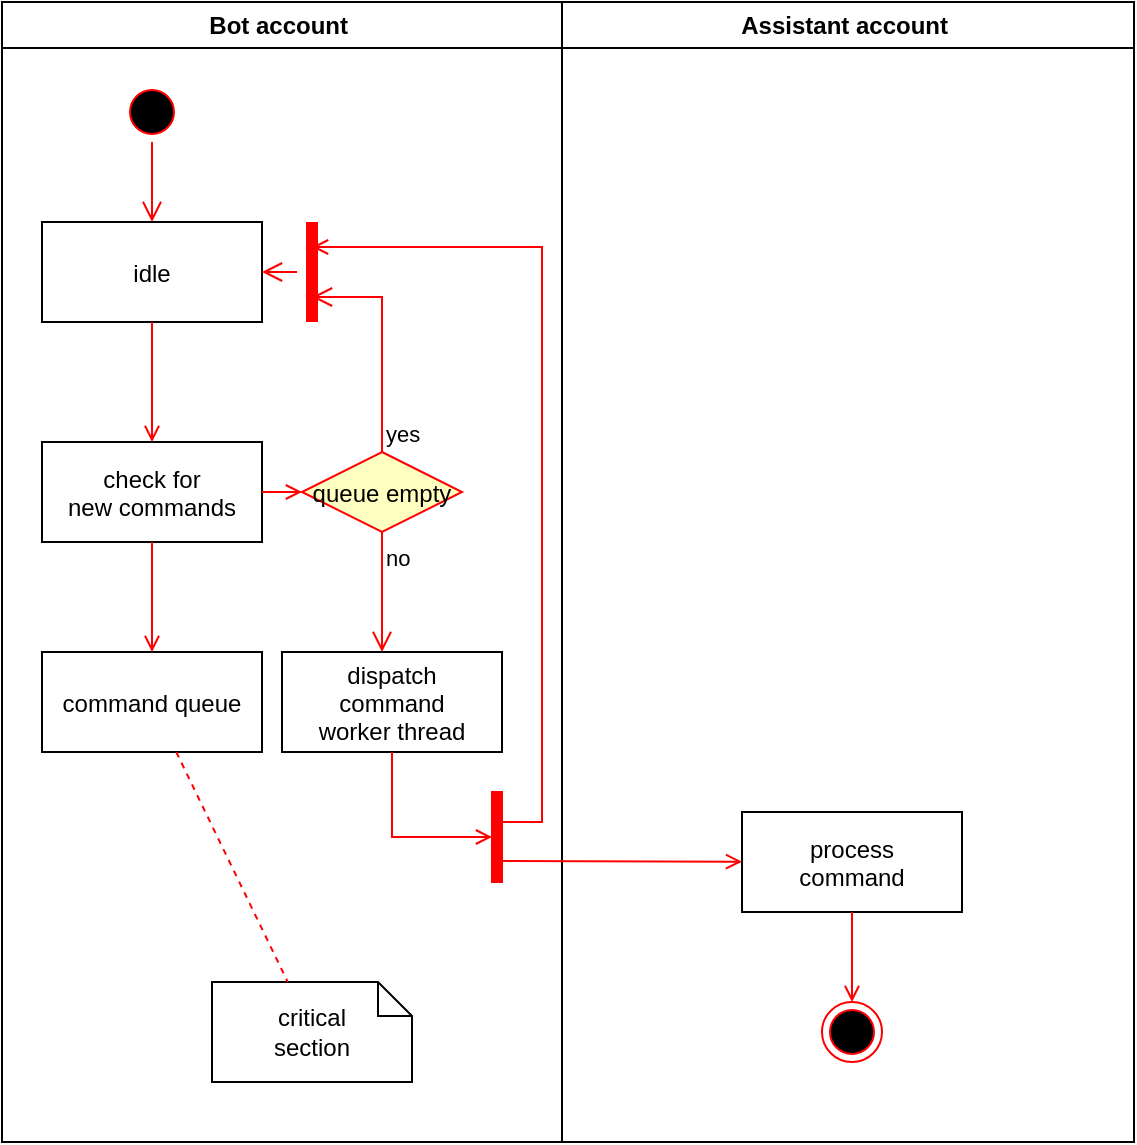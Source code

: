 <mxfile version="20.4.1" type="github">
  <diagram id="2DUmAV6tofM4kdRj5UmX" name="Page-1">
    <mxGraphModel dx="568" dy="1080" grid="0" gridSize="10" guides="1" tooltips="1" connect="1" arrows="1" fold="1" page="0" pageScale="1" pageWidth="827" pageHeight="1169" math="0" shadow="0">
      <root>
        <mxCell id="0" />
        <mxCell id="1" parent="0" />
        <mxCell id="9tlqeo48AEgScgQkNxMF-10" value="Bot account " style="swimlane;whiteSpace=wrap;hachureGap=4;" vertex="1" parent="1">
          <mxGeometry x="300" y="20" width="280" height="570" as="geometry" />
        </mxCell>
        <mxCell id="9tlqeo48AEgScgQkNxMF-11" value="" style="ellipse;shape=startState;fillColor=#000000;strokeColor=#ff0000;hachureGap=4;" vertex="1" parent="9tlqeo48AEgScgQkNxMF-10">
          <mxGeometry x="60" y="40" width="30" height="30" as="geometry" />
        </mxCell>
        <mxCell id="9tlqeo48AEgScgQkNxMF-12" value="" style="edgeStyle=elbowEdgeStyle;elbow=horizontal;verticalAlign=bottom;endArrow=open;endSize=8;strokeColor=#FF0000;endFill=1;rounded=0" edge="1" parent="9tlqeo48AEgScgQkNxMF-10" source="9tlqeo48AEgScgQkNxMF-11" target="9tlqeo48AEgScgQkNxMF-13">
          <mxGeometry x="40" y="20" as="geometry">
            <mxPoint x="55" y="90" as="targetPoint" />
          </mxGeometry>
        </mxCell>
        <mxCell id="9tlqeo48AEgScgQkNxMF-13" value="idle" style="hachureGap=4;" vertex="1" parent="9tlqeo48AEgScgQkNxMF-10">
          <mxGeometry x="20" y="110" width="110" height="50" as="geometry" />
        </mxCell>
        <mxCell id="9tlqeo48AEgScgQkNxMF-14" value="check for &#xa;new commands" style="hachureGap=4;" vertex="1" parent="9tlqeo48AEgScgQkNxMF-10">
          <mxGeometry x="20" y="220" width="110" height="50" as="geometry" />
        </mxCell>
        <mxCell id="9tlqeo48AEgScgQkNxMF-15" value="" style="endArrow=open;strokeColor=#FF0000;endFill=1;rounded=0" edge="1" parent="9tlqeo48AEgScgQkNxMF-10" source="9tlqeo48AEgScgQkNxMF-13" target="9tlqeo48AEgScgQkNxMF-14">
          <mxGeometry relative="1" as="geometry" />
        </mxCell>
        <mxCell id="9tlqeo48AEgScgQkNxMF-16" value="command queue" style="hachureGap=4;" vertex="1" parent="9tlqeo48AEgScgQkNxMF-10">
          <mxGeometry x="20" y="325" width="110" height="50" as="geometry" />
        </mxCell>
        <mxCell id="9tlqeo48AEgScgQkNxMF-17" value="" style="endArrow=open;strokeColor=#FF0000;endFill=1;rounded=0" edge="1" parent="9tlqeo48AEgScgQkNxMF-10" source="9tlqeo48AEgScgQkNxMF-14" target="9tlqeo48AEgScgQkNxMF-16">
          <mxGeometry relative="1" as="geometry" />
        </mxCell>
        <mxCell id="9tlqeo48AEgScgQkNxMF-18" value="queue empty" style="rhombus;fillColor=#ffffc0;strokeColor=#ff0000;hachureGap=4;" vertex="1" parent="9tlqeo48AEgScgQkNxMF-10">
          <mxGeometry x="150" y="225" width="80" height="40" as="geometry" />
        </mxCell>
        <mxCell id="9tlqeo48AEgScgQkNxMF-19" value="yes" style="edgeStyle=elbowEdgeStyle;elbow=horizontal;align=left;verticalAlign=bottom;endArrow=open;endSize=8;strokeColor=#FF0000;exitX=0.5;exitY=0;endFill=1;rounded=0;entryX=0.75;entryY=0.5;entryPerimeter=0" edge="1" parent="9tlqeo48AEgScgQkNxMF-10" source="9tlqeo48AEgScgQkNxMF-18" target="9tlqeo48AEgScgQkNxMF-22">
          <mxGeometry x="-1" relative="1" as="geometry">
            <mxPoint x="160" y="150" as="targetPoint" />
            <Array as="points">
              <mxPoint x="190" y="180" />
            </Array>
          </mxGeometry>
        </mxCell>
        <mxCell id="9tlqeo48AEgScgQkNxMF-20" value="no" style="edgeStyle=elbowEdgeStyle;elbow=horizontal;align=left;verticalAlign=top;endArrow=open;endSize=8;strokeColor=#FF0000;endFill=1;rounded=0" edge="1" parent="9tlqeo48AEgScgQkNxMF-10" source="9tlqeo48AEgScgQkNxMF-18" target="9tlqeo48AEgScgQkNxMF-24">
          <mxGeometry x="-1" relative="1" as="geometry">
            <mxPoint x="190" y="305" as="targetPoint" />
          </mxGeometry>
        </mxCell>
        <mxCell id="9tlqeo48AEgScgQkNxMF-21" value="" style="endArrow=open;strokeColor=#FF0000;endFill=1;rounded=0" edge="1" parent="9tlqeo48AEgScgQkNxMF-10" source="9tlqeo48AEgScgQkNxMF-14" target="9tlqeo48AEgScgQkNxMF-18">
          <mxGeometry relative="1" as="geometry" />
        </mxCell>
        <mxCell id="9tlqeo48AEgScgQkNxMF-22" value="" style="shape=line;strokeWidth=6;strokeColor=#ff0000;rotation=90;hachureGap=4;" vertex="1" parent="9tlqeo48AEgScgQkNxMF-10">
          <mxGeometry x="130" y="127.5" width="50" height="15" as="geometry" />
        </mxCell>
        <mxCell id="9tlqeo48AEgScgQkNxMF-23" value="" style="edgeStyle=elbowEdgeStyle;elbow=horizontal;verticalAlign=bottom;endArrow=open;endSize=8;strokeColor=#FF0000;endFill=1;rounded=0" edge="1" parent="9tlqeo48AEgScgQkNxMF-10" source="9tlqeo48AEgScgQkNxMF-22" target="9tlqeo48AEgScgQkNxMF-13">
          <mxGeometry x="130" y="90" as="geometry">
            <mxPoint x="230" y="140" as="targetPoint" />
          </mxGeometry>
        </mxCell>
        <mxCell id="9tlqeo48AEgScgQkNxMF-24" value="dispatch&#xa;command&#xa;worker thread" style="hachureGap=4;" vertex="1" parent="9tlqeo48AEgScgQkNxMF-10">
          <mxGeometry x="140" y="325" width="110" height="50" as="geometry" />
        </mxCell>
        <mxCell id="9tlqeo48AEgScgQkNxMF-25" value="critical&#xa;section" style="shape=note;whiteSpace=wrap;size=17;hachureGap=4;" vertex="1" parent="9tlqeo48AEgScgQkNxMF-10">
          <mxGeometry x="105" y="490" width="100" height="50" as="geometry" />
        </mxCell>
        <mxCell id="9tlqeo48AEgScgQkNxMF-26" value="" style="endArrow=none;strokeColor=#FF0000;endFill=0;rounded=0;dashed=1" edge="1" parent="9tlqeo48AEgScgQkNxMF-10" source="9tlqeo48AEgScgQkNxMF-16" target="9tlqeo48AEgScgQkNxMF-25">
          <mxGeometry relative="1" as="geometry" />
        </mxCell>
        <mxCell id="9tlqeo48AEgScgQkNxMF-27" value="" style="whiteSpace=wrap;strokeColor=#FF0000;fillColor=#FF0000;hachureGap=4;" vertex="1" parent="9tlqeo48AEgScgQkNxMF-10">
          <mxGeometry x="245" y="395" width="5" height="45" as="geometry" />
        </mxCell>
        <mxCell id="9tlqeo48AEgScgQkNxMF-28" value="" style="edgeStyle=elbowEdgeStyle;elbow=horizontal;entryX=0;entryY=0.5;strokeColor=#FF0000;endArrow=open;endFill=1;rounded=0" edge="1" parent="9tlqeo48AEgScgQkNxMF-10" source="9tlqeo48AEgScgQkNxMF-24" target="9tlqeo48AEgScgQkNxMF-27">
          <mxGeometry width="100" height="100" relative="1" as="geometry">
            <mxPoint x="60" y="480" as="sourcePoint" />
            <mxPoint x="160" y="380" as="targetPoint" />
            <Array as="points">
              <mxPoint x="195" y="400" />
            </Array>
          </mxGeometry>
        </mxCell>
        <mxCell id="9tlqeo48AEgScgQkNxMF-29" value="Assistant account " style="swimlane;whiteSpace=wrap;hachureGap=4;" vertex="1" parent="1">
          <mxGeometry x="580" y="20" width="286" height="570" as="geometry" />
        </mxCell>
        <object label="process&#xa;command" Uuy="" Ytyty="" id="9tlqeo48AEgScgQkNxMF-30">
          <mxCell style="hachureGap=4;" vertex="1" parent="9tlqeo48AEgScgQkNxMF-29">
            <mxGeometry x="90" y="405" width="110" height="50" as="geometry" />
          </mxCell>
        </object>
        <mxCell id="9tlqeo48AEgScgQkNxMF-31" value="" style="edgeStyle=elbowEdgeStyle;elbow=horizontal;strokeColor=#FF0000;endArrow=open;endFill=1;rounded=0;entryX=0.25;entryY=0.5;entryPerimeter=0" edge="1" parent="9tlqeo48AEgScgQkNxMF-29" target="9tlqeo48AEgScgQkNxMF-22">
          <mxGeometry width="100" height="100" relative="1" as="geometry">
            <mxPoint x="-30" y="410" as="sourcePoint" />
            <mxPoint x="-120" y="120" as="targetPoint" />
            <Array as="points">
              <mxPoint x="-10" y="135" />
            </Array>
          </mxGeometry>
        </mxCell>
        <mxCell id="9tlqeo48AEgScgQkNxMF-32" value="" style="edgeStyle=none;strokeColor=#FF0000;endArrow=open;endFill=1;rounded=0" edge="1" parent="9tlqeo48AEgScgQkNxMF-29" target="9tlqeo48AEgScgQkNxMF-30">
          <mxGeometry width="100" height="100" relative="1" as="geometry">
            <mxPoint x="-30" y="429.5" as="sourcePoint" />
            <mxPoint x="90" y="429.5" as="targetPoint" />
          </mxGeometry>
        </mxCell>
        <mxCell id="9tlqeo48AEgScgQkNxMF-33" value="" style="ellipse;shape=endState;fillColor=#000000;strokeColor=#ff0000;hachureGap=4;" vertex="1" parent="9tlqeo48AEgScgQkNxMF-29">
          <mxGeometry x="130" y="500" width="30" height="30" as="geometry" />
        </mxCell>
        <mxCell id="9tlqeo48AEgScgQkNxMF-34" value="" style="endArrow=open;strokeColor=#FF0000;endFill=1;rounded=0" edge="1" parent="9tlqeo48AEgScgQkNxMF-29" source="9tlqeo48AEgScgQkNxMF-30" target="9tlqeo48AEgScgQkNxMF-33">
          <mxGeometry relative="1" as="geometry" />
        </mxCell>
      </root>
    </mxGraphModel>
  </diagram>
</mxfile>
